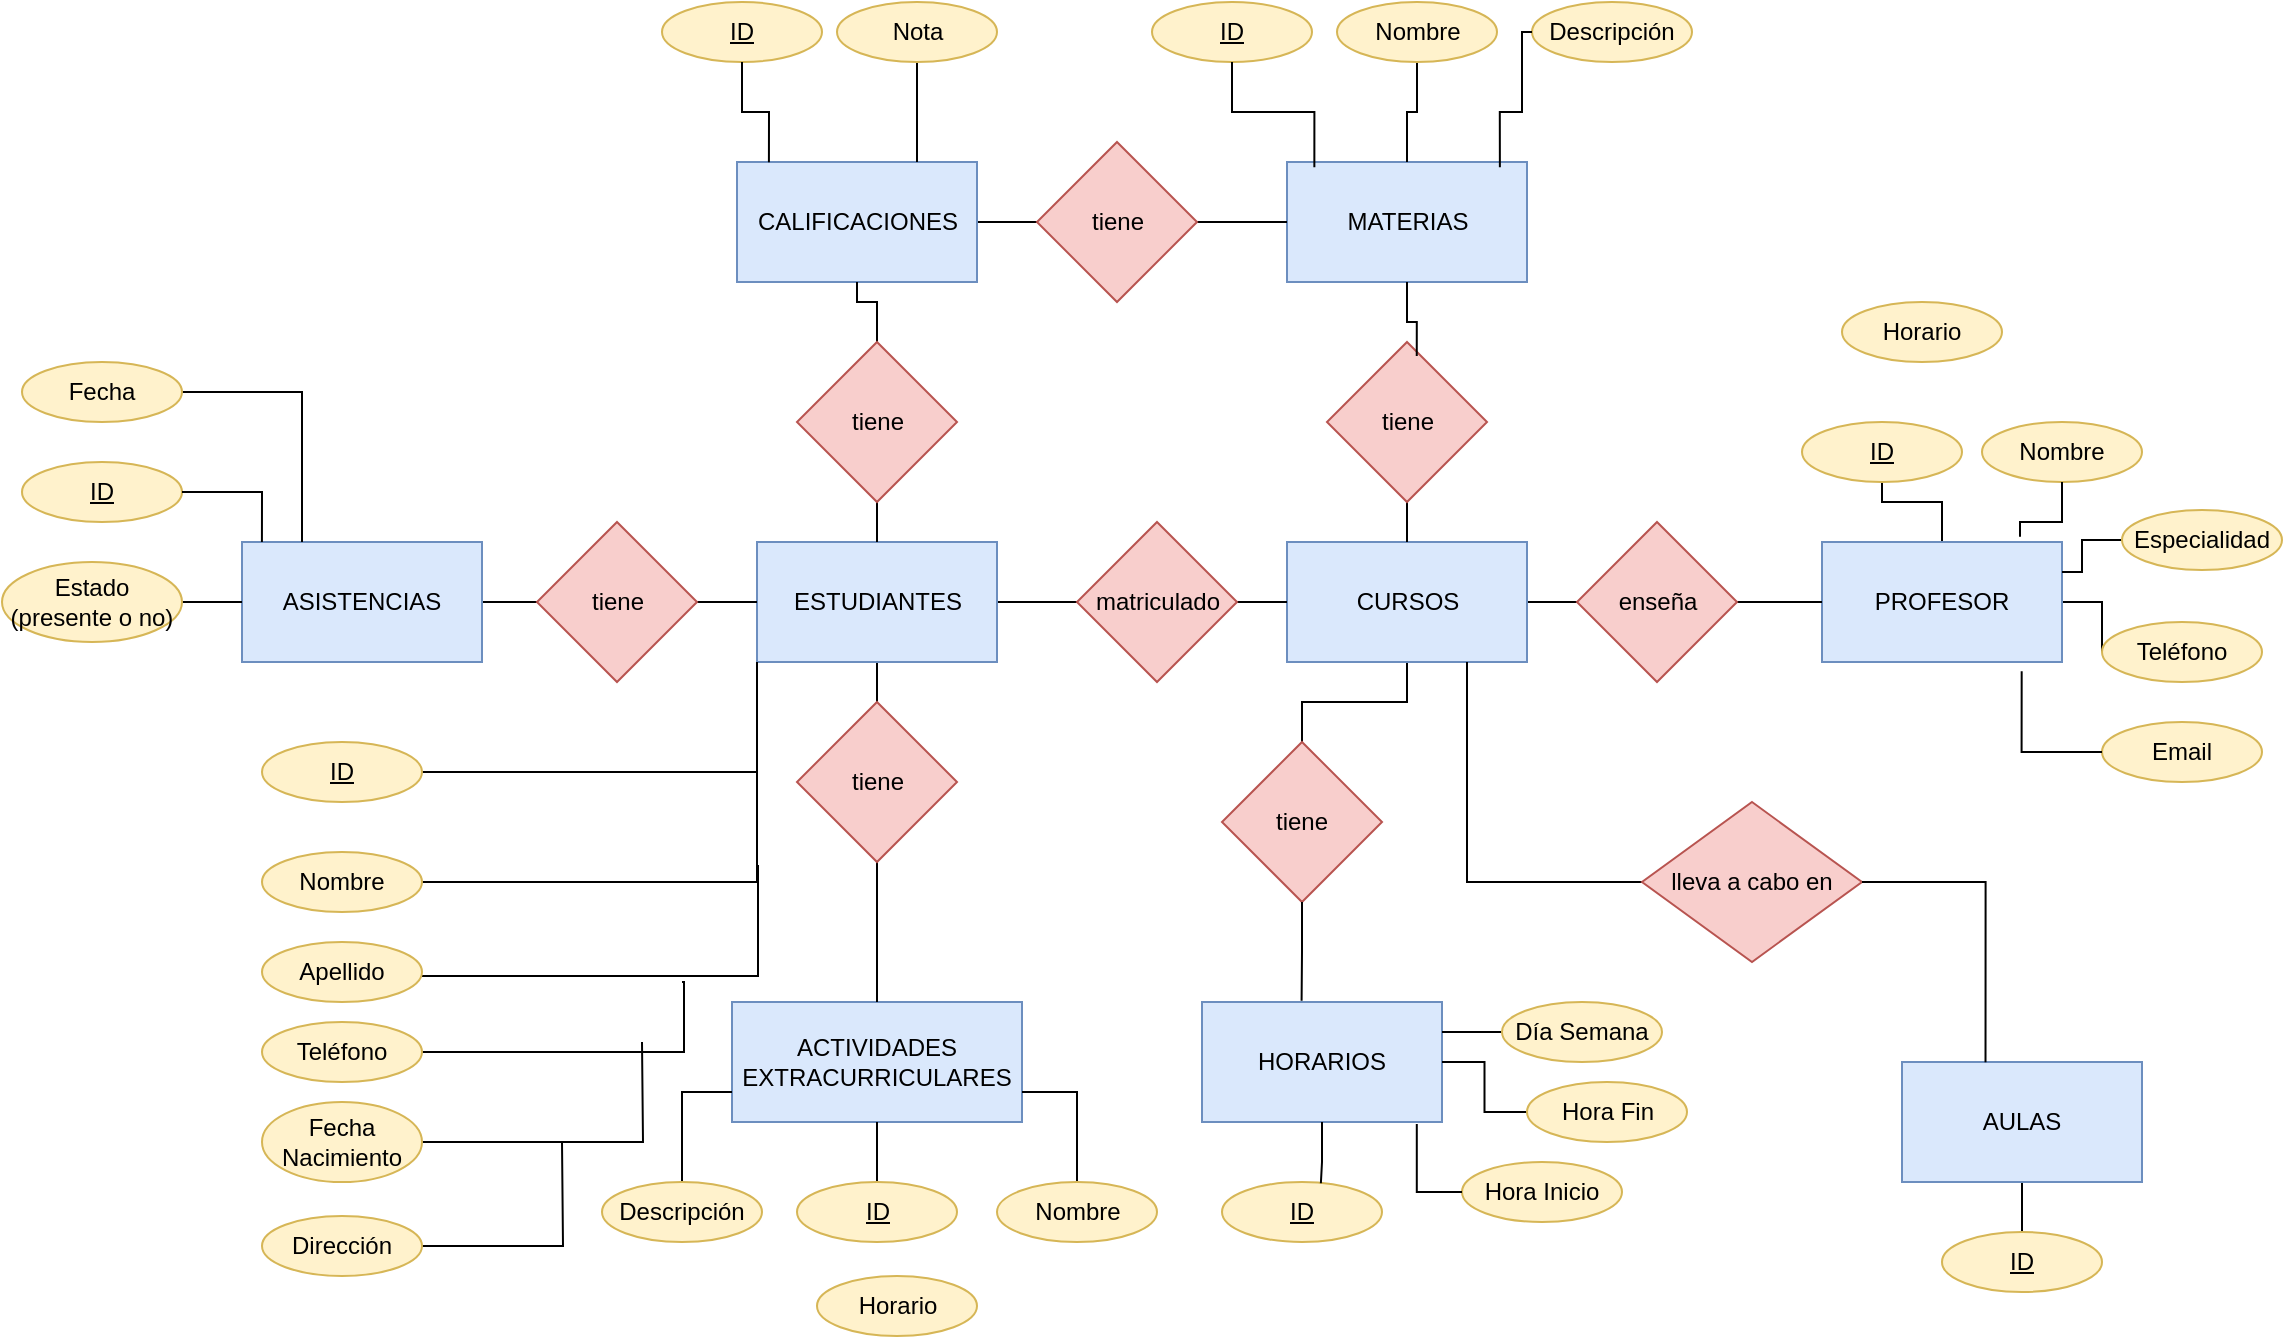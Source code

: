 <mxfile version="21.8.0" type="github">
  <diagram name="Página-1" id="_UqOmjfTo9jEuqb9gW8r">
    <mxGraphModel dx="996" dy="533" grid="1" gridSize="10" guides="1" tooltips="1" connect="1" arrows="1" fold="1" page="1" pageScale="1" pageWidth="1169" pageHeight="827" math="0" shadow="0">
      <root>
        <mxCell id="0" />
        <mxCell id="1" parent="0" />
        <mxCell id="_ilCyXZ5-kIAI7I455lN-69" value="" style="edgeStyle=orthogonalEdgeStyle;rounded=0;orthogonalLoop=1;jettySize=auto;html=1;endArrow=none;endFill=0;" parent="1" source="_ilCyXZ5-kIAI7I455lN-1" target="_ilCyXZ5-kIAI7I455lN-12" edge="1">
          <mxGeometry relative="1" as="geometry" />
        </mxCell>
        <mxCell id="_ilCyXZ5-kIAI7I455lN-75" style="edgeStyle=orthogonalEdgeStyle;rounded=0;orthogonalLoop=1;jettySize=auto;html=1;entryX=0;entryY=0.5;entryDx=0;entryDy=0;endArrow=none;endFill=0;" parent="1" source="_ilCyXZ5-kIAI7I455lN-1" target="_ilCyXZ5-kIAI7I455lN-16" edge="1">
          <mxGeometry relative="1" as="geometry" />
        </mxCell>
        <mxCell id="_ilCyXZ5-kIAI7I455lN-1" value="CURSOS" style="rounded=0;whiteSpace=wrap;html=1;fillColor=#dae8fc;strokeColor=#6c8ebf;" parent="1" vertex="1">
          <mxGeometry x="657.5" y="350" width="120" height="60" as="geometry" />
        </mxCell>
        <mxCell id="_ilCyXZ5-kIAI7I455lN-65" value="" style="edgeStyle=orthogonalEdgeStyle;rounded=0;orthogonalLoop=1;jettySize=auto;html=1;endArrow=none;endFill=0;" parent="1" source="_ilCyXZ5-kIAI7I455lN-2" target="_ilCyXZ5-kIAI7I455lN-15" edge="1">
          <mxGeometry relative="1" as="geometry" />
        </mxCell>
        <mxCell id="_ilCyXZ5-kIAI7I455lN-67" value="" style="edgeStyle=orthogonalEdgeStyle;rounded=0;orthogonalLoop=1;jettySize=auto;html=1;endArrow=none;endFill=0;" parent="1" source="_ilCyXZ5-kIAI7I455lN-2" target="_ilCyXZ5-kIAI7I455lN-17" edge="1">
          <mxGeometry relative="1" as="geometry" />
        </mxCell>
        <mxCell id="_ilCyXZ5-kIAI7I455lN-2" value="ESTUDIANTES" style="rounded=0;whiteSpace=wrap;html=1;fillColor=#dae8fc;strokeColor=#6c8ebf;" parent="1" vertex="1">
          <mxGeometry x="392.5" y="350" width="120" height="60" as="geometry" />
        </mxCell>
        <mxCell id="1Tt6Vb9NGM9969YENuCf-34" style="edgeStyle=orthogonalEdgeStyle;rounded=0;orthogonalLoop=1;jettySize=auto;html=1;entryX=0.5;entryY=1;entryDx=0;entryDy=0;endArrow=none;endFill=0;" parent="1" source="_ilCyXZ5-kIAI7I455lN-3" target="1Tt6Vb9NGM9969YENuCf-1" edge="1">
          <mxGeometry relative="1" as="geometry" />
        </mxCell>
        <mxCell id="1Tt6Vb9NGM9969YENuCf-35" value="" style="edgeStyle=orthogonalEdgeStyle;rounded=0;orthogonalLoop=1;jettySize=auto;html=1;endArrow=none;endFill=0;" parent="1" source="_ilCyXZ5-kIAI7I455lN-3" target="1Tt6Vb9NGM9969YENuCf-6" edge="1">
          <mxGeometry relative="1" as="geometry" />
        </mxCell>
        <mxCell id="_ilCyXZ5-kIAI7I455lN-3" value="PROFESOR" style="rounded=0;whiteSpace=wrap;html=1;fillColor=#dae8fc;strokeColor=#6c8ebf;" parent="1" vertex="1">
          <mxGeometry x="925" y="350" width="120" height="60" as="geometry" />
        </mxCell>
        <mxCell id="_ilCyXZ5-kIAI7I455lN-4" value="MATERIAS" style="rounded=0;whiteSpace=wrap;html=1;fillColor=#dae8fc;strokeColor=#6c8ebf;" parent="1" vertex="1">
          <mxGeometry x="657.5" y="160" width="120" height="60" as="geometry" />
        </mxCell>
        <mxCell id="1Tt6Vb9NGM9969YENuCf-20" style="edgeStyle=orthogonalEdgeStyle;rounded=0;orthogonalLoop=1;jettySize=auto;html=1;entryX=0.5;entryY=0;entryDx=0;entryDy=0;endArrow=none;endFill=0;" parent="1" source="_ilCyXZ5-kIAI7I455lN-5" target="1Tt6Vb9NGM9969YENuCf-14" edge="1">
          <mxGeometry relative="1" as="geometry" />
        </mxCell>
        <mxCell id="_ilCyXZ5-kIAI7I455lN-5" value="AULAS" style="rounded=0;whiteSpace=wrap;html=1;fillColor=#dae8fc;strokeColor=#6c8ebf;" parent="1" vertex="1">
          <mxGeometry x="965" y="610" width="120" height="60" as="geometry" />
        </mxCell>
        <mxCell id="_ilCyXZ5-kIAI7I455lN-6" value="HORARIOS" style="rounded=0;whiteSpace=wrap;html=1;fillColor=#dae8fc;strokeColor=#6c8ebf;" parent="1" vertex="1">
          <mxGeometry x="615" y="580" width="120" height="60" as="geometry" />
        </mxCell>
        <mxCell id="1Tt6Vb9NGM9969YENuCf-21" style="edgeStyle=orthogonalEdgeStyle;rounded=0;orthogonalLoop=1;jettySize=auto;html=1;entryX=0;entryY=0.5;entryDx=0;entryDy=0;endArrow=none;endFill=0;" parent="1" source="_ilCyXZ5-kIAI7I455lN-7" target="_ilCyXZ5-kIAI7I455lN-14" edge="1">
          <mxGeometry relative="1" as="geometry" />
        </mxCell>
        <mxCell id="_ilCyXZ5-kIAI7I455lN-7" value="CALIFICACIONES" style="rounded=0;whiteSpace=wrap;html=1;fillColor=#dae8fc;strokeColor=#6c8ebf;" parent="1" vertex="1">
          <mxGeometry x="382.5" y="160" width="120" height="60" as="geometry" />
        </mxCell>
        <mxCell id="_ilCyXZ5-kIAI7I455lN-60" style="edgeStyle=orthogonalEdgeStyle;rounded=0;orthogonalLoop=1;jettySize=auto;html=1;entryX=0;entryY=0.5;entryDx=0;entryDy=0;endArrow=none;endFill=0;" parent="1" source="_ilCyXZ5-kIAI7I455lN-8" target="_ilCyXZ5-kIAI7I455lN-11" edge="1">
          <mxGeometry relative="1" as="geometry" />
        </mxCell>
        <mxCell id="_ilCyXZ5-kIAI7I455lN-8" value="ASISTENCIAS" style="rounded=0;whiteSpace=wrap;html=1;fillColor=#dae8fc;strokeColor=#6c8ebf;" parent="1" vertex="1">
          <mxGeometry x="135" y="350" width="120" height="60" as="geometry" />
        </mxCell>
        <mxCell id="_ilCyXZ5-kIAI7I455lN-9" value="ACTIVIDADES EXTRACURRICULARES" style="rounded=0;whiteSpace=wrap;html=1;fillColor=#dae8fc;strokeColor=#6c8ebf;" parent="1" vertex="1">
          <mxGeometry x="380" y="580" width="145" height="60" as="geometry" />
        </mxCell>
        <mxCell id="_ilCyXZ5-kIAI7I455lN-74" style="edgeStyle=orthogonalEdgeStyle;rounded=0;orthogonalLoop=1;jettySize=auto;html=1;entryX=0.5;entryY=0;entryDx=0;entryDy=0;endArrow=none;endFill=0;" parent="1" source="_ilCyXZ5-kIAI7I455lN-10" target="_ilCyXZ5-kIAI7I455lN-1" edge="1">
          <mxGeometry relative="1" as="geometry" />
        </mxCell>
        <mxCell id="_ilCyXZ5-kIAI7I455lN-10" value="tiene" style="rhombus;whiteSpace=wrap;html=1;fillColor=#f8cecc;strokeColor=#b85450;" parent="1" vertex="1">
          <mxGeometry x="677.5" y="250" width="80" height="80" as="geometry" />
        </mxCell>
        <mxCell id="_ilCyXZ5-kIAI7I455lN-61" style="edgeStyle=orthogonalEdgeStyle;rounded=0;orthogonalLoop=1;jettySize=auto;html=1;endArrow=none;endFill=0;" parent="1" source="_ilCyXZ5-kIAI7I455lN-11" target="_ilCyXZ5-kIAI7I455lN-2" edge="1">
          <mxGeometry relative="1" as="geometry" />
        </mxCell>
        <mxCell id="_ilCyXZ5-kIAI7I455lN-11" value="tiene" style="rhombus;whiteSpace=wrap;html=1;fillColor=#f8cecc;strokeColor=#b85450;" parent="1" vertex="1">
          <mxGeometry x="282.5" y="340" width="80" height="80" as="geometry" />
        </mxCell>
        <mxCell id="_ilCyXZ5-kIAI7I455lN-12" value="tiene" style="rhombus;whiteSpace=wrap;html=1;fillColor=#f8cecc;strokeColor=#b85450;" parent="1" vertex="1">
          <mxGeometry x="625" y="450" width="80" height="80" as="geometry" />
        </mxCell>
        <mxCell id="_ilCyXZ5-kIAI7I455lN-62" value="" style="edgeStyle=orthogonalEdgeStyle;rounded=0;orthogonalLoop=1;jettySize=auto;html=1;endArrow=none;endFill=0;" parent="1" source="_ilCyXZ5-kIAI7I455lN-13" target="_ilCyXZ5-kIAI7I455lN-7" edge="1">
          <mxGeometry relative="1" as="geometry" />
        </mxCell>
        <mxCell id="_ilCyXZ5-kIAI7I455lN-64" style="edgeStyle=orthogonalEdgeStyle;rounded=0;orthogonalLoop=1;jettySize=auto;html=1;entryX=0.5;entryY=0;entryDx=0;entryDy=0;endArrow=none;endFill=0;" parent="1" source="_ilCyXZ5-kIAI7I455lN-13" target="_ilCyXZ5-kIAI7I455lN-2" edge="1">
          <mxGeometry relative="1" as="geometry" />
        </mxCell>
        <mxCell id="_ilCyXZ5-kIAI7I455lN-13" value="tiene" style="rhombus;whiteSpace=wrap;html=1;fillColor=#f8cecc;strokeColor=#b85450;" parent="1" vertex="1">
          <mxGeometry x="412.5" y="250" width="80" height="80" as="geometry" />
        </mxCell>
        <mxCell id="1Tt6Vb9NGM9969YENuCf-22" style="edgeStyle=orthogonalEdgeStyle;rounded=0;orthogonalLoop=1;jettySize=auto;html=1;endArrow=none;endFill=0;" parent="1" source="_ilCyXZ5-kIAI7I455lN-14" target="_ilCyXZ5-kIAI7I455lN-4" edge="1">
          <mxGeometry relative="1" as="geometry" />
        </mxCell>
        <mxCell id="_ilCyXZ5-kIAI7I455lN-14" value="tiene" style="rhombus;whiteSpace=wrap;html=1;fillColor=#f8cecc;strokeColor=#b85450;" parent="1" vertex="1">
          <mxGeometry x="532.5" y="150" width="80" height="80" as="geometry" />
        </mxCell>
        <mxCell id="_ilCyXZ5-kIAI7I455lN-66" value="" style="edgeStyle=orthogonalEdgeStyle;rounded=0;orthogonalLoop=1;jettySize=auto;html=1;endArrow=none;endFill=0;" parent="1" source="_ilCyXZ5-kIAI7I455lN-15" target="_ilCyXZ5-kIAI7I455lN-9" edge="1">
          <mxGeometry relative="1" as="geometry" />
        </mxCell>
        <mxCell id="_ilCyXZ5-kIAI7I455lN-15" value="tiene" style="rhombus;whiteSpace=wrap;html=1;fillColor=#f8cecc;strokeColor=#b85450;" parent="1" vertex="1">
          <mxGeometry x="412.5" y="430" width="80" height="80" as="geometry" />
        </mxCell>
        <mxCell id="_ilCyXZ5-kIAI7I455lN-76" style="edgeStyle=orthogonalEdgeStyle;rounded=0;orthogonalLoop=1;jettySize=auto;html=1;endArrow=none;endFill=0;" parent="1" source="_ilCyXZ5-kIAI7I455lN-16" target="_ilCyXZ5-kIAI7I455lN-3" edge="1">
          <mxGeometry relative="1" as="geometry" />
        </mxCell>
        <mxCell id="_ilCyXZ5-kIAI7I455lN-16" value="enseña" style="rhombus;whiteSpace=wrap;html=1;fillColor=#f8cecc;strokeColor=#b85450;" parent="1" vertex="1">
          <mxGeometry x="802.5" y="340" width="80" height="80" as="geometry" />
        </mxCell>
        <mxCell id="_ilCyXZ5-kIAI7I455lN-68" value="" style="edgeStyle=orthogonalEdgeStyle;rounded=0;orthogonalLoop=1;jettySize=auto;html=1;endArrow=none;endFill=0;" parent="1" source="_ilCyXZ5-kIAI7I455lN-17" target="_ilCyXZ5-kIAI7I455lN-1" edge="1">
          <mxGeometry relative="1" as="geometry" />
        </mxCell>
        <mxCell id="_ilCyXZ5-kIAI7I455lN-17" value="matriculado" style="rhombus;whiteSpace=wrap;html=1;fillColor=#f8cecc;strokeColor=#b85450;" parent="1" vertex="1">
          <mxGeometry x="552.5" y="340" width="80" height="80" as="geometry" />
        </mxCell>
        <mxCell id="_ilCyXZ5-kIAI7I455lN-71" style="edgeStyle=orthogonalEdgeStyle;rounded=0;orthogonalLoop=1;jettySize=auto;html=1;entryX=0.75;entryY=1;entryDx=0;entryDy=0;endArrow=none;endFill=0;" parent="1" source="_ilCyXZ5-kIAI7I455lN-18" target="_ilCyXZ5-kIAI7I455lN-1" edge="1">
          <mxGeometry relative="1" as="geometry" />
        </mxCell>
        <mxCell id="_ilCyXZ5-kIAI7I455lN-18" value="lleva a cabo en" style="rhombus;whiteSpace=wrap;html=1;fillColor=#f8cecc;strokeColor=#b85450;" parent="1" vertex="1">
          <mxGeometry x="835" y="480" width="110" height="80" as="geometry" />
        </mxCell>
        <mxCell id="_ilCyXZ5-kIAI7I455lN-32" style="edgeStyle=orthogonalEdgeStyle;rounded=0;orthogonalLoop=1;jettySize=auto;html=1;entryX=0;entryY=1;entryDx=0;entryDy=0;endArrow=none;endFill=0;" parent="1" source="_ilCyXZ5-kIAI7I455lN-23" target="_ilCyXZ5-kIAI7I455lN-2" edge="1">
          <mxGeometry relative="1" as="geometry" />
        </mxCell>
        <mxCell id="_ilCyXZ5-kIAI7I455lN-23" value="ID" style="ellipse;whiteSpace=wrap;html=1;align=center;fontStyle=4;fillColor=#fff2cc;strokeColor=#d6b656;" parent="1" vertex="1">
          <mxGeometry x="145" y="450" width="80" height="30" as="geometry" />
        </mxCell>
        <mxCell id="1Tt6Vb9NGM9969YENuCf-23" style="edgeStyle=orthogonalEdgeStyle;rounded=0;orthogonalLoop=1;jettySize=auto;html=1;entryX=0;entryY=1;entryDx=0;entryDy=0;endArrow=none;endFill=0;" parent="1" source="_ilCyXZ5-kIAI7I455lN-25" target="_ilCyXZ5-kIAI7I455lN-2" edge="1">
          <mxGeometry relative="1" as="geometry" />
        </mxCell>
        <mxCell id="_ilCyXZ5-kIAI7I455lN-25" value="Nombre" style="ellipse;whiteSpace=wrap;html=1;align=center;fillColor=#fff2cc;strokeColor=#d6b656;" parent="1" vertex="1">
          <mxGeometry x="145" y="505" width="80" height="30" as="geometry" />
        </mxCell>
        <mxCell id="1Tt6Vb9NGM9969YENuCf-24" style="edgeStyle=orthogonalEdgeStyle;rounded=0;orthogonalLoop=1;jettySize=auto;html=1;endArrow=none;endFill=0;" parent="1" edge="1">
          <mxGeometry relative="1" as="geometry">
            <mxPoint x="392" y="512" as="targetPoint" />
            <mxPoint x="222" y="567" as="sourcePoint" />
            <Array as="points">
              <mxPoint x="393" y="567" />
            </Array>
          </mxGeometry>
        </mxCell>
        <mxCell id="_ilCyXZ5-kIAI7I455lN-27" value="Apellido" style="ellipse;whiteSpace=wrap;html=1;align=center;fillColor=#fff2cc;strokeColor=#d6b656;" parent="1" vertex="1">
          <mxGeometry x="145" y="550" width="80" height="30" as="geometry" />
        </mxCell>
        <mxCell id="1Tt6Vb9NGM9969YENuCf-26" style="edgeStyle=orthogonalEdgeStyle;rounded=0;orthogonalLoop=1;jettySize=auto;html=1;endArrow=none;endFill=0;" parent="1" source="_ilCyXZ5-kIAI7I455lN-28" edge="1">
          <mxGeometry relative="1" as="geometry">
            <mxPoint x="335" y="600" as="targetPoint" />
          </mxGeometry>
        </mxCell>
        <mxCell id="_ilCyXZ5-kIAI7I455lN-28" value="Fecha Nacimiento" style="ellipse;whiteSpace=wrap;html=1;align=center;fillColor=#fff2cc;strokeColor=#d6b656;" parent="1" vertex="1">
          <mxGeometry x="145" y="630" width="80" height="40" as="geometry" />
        </mxCell>
        <mxCell id="1Tt6Vb9NGM9969YENuCf-27" style="edgeStyle=orthogonalEdgeStyle;rounded=0;orthogonalLoop=1;jettySize=auto;html=1;endArrow=none;endFill=0;" parent="1" source="_ilCyXZ5-kIAI7I455lN-29" edge="1">
          <mxGeometry relative="1" as="geometry">
            <mxPoint x="295" y="650" as="targetPoint" />
          </mxGeometry>
        </mxCell>
        <mxCell id="_ilCyXZ5-kIAI7I455lN-29" value="Dirección" style="ellipse;whiteSpace=wrap;html=1;align=center;fillColor=#fff2cc;strokeColor=#d6b656;" parent="1" vertex="1">
          <mxGeometry x="145" y="687" width="80" height="30" as="geometry" />
        </mxCell>
        <mxCell id="1Tt6Vb9NGM9969YENuCf-25" style="edgeStyle=orthogonalEdgeStyle;rounded=0;orthogonalLoop=1;jettySize=auto;html=1;endArrow=none;endFill=0;" parent="1" source="_ilCyXZ5-kIAI7I455lN-30" edge="1">
          <mxGeometry relative="1" as="geometry">
            <mxPoint x="355" y="570" as="targetPoint" />
            <Array as="points">
              <mxPoint x="356" y="605" />
            </Array>
          </mxGeometry>
        </mxCell>
        <mxCell id="_ilCyXZ5-kIAI7I455lN-30" value="Teléfono" style="ellipse;whiteSpace=wrap;html=1;align=center;fillColor=#fff2cc;strokeColor=#d6b656;" parent="1" vertex="1">
          <mxGeometry x="145" y="590" width="80" height="30" as="geometry" />
        </mxCell>
        <mxCell id="_ilCyXZ5-kIAI7I455lN-33" value="ID" style="ellipse;whiteSpace=wrap;html=1;align=center;fontStyle=4;fillColor=#fff2cc;strokeColor=#d6b656;" parent="1" vertex="1">
          <mxGeometry x="25" y="310" width="80" height="30" as="geometry" />
        </mxCell>
        <mxCell id="_ilCyXZ5-kIAI7I455lN-34" value="ID" style="ellipse;whiteSpace=wrap;html=1;align=center;fontStyle=4;fillColor=#fff2cc;strokeColor=#d6b656;" parent="1" vertex="1">
          <mxGeometry x="345" y="80" width="80" height="30" as="geometry" />
        </mxCell>
        <mxCell id="_ilCyXZ5-kIAI7I455lN-42" style="edgeStyle=orthogonalEdgeStyle;rounded=0;orthogonalLoop=1;jettySize=auto;html=1;entryX=0.25;entryY=0;entryDx=0;entryDy=0;endArrow=none;endFill=0;" parent="1" source="_ilCyXZ5-kIAI7I455lN-35" target="_ilCyXZ5-kIAI7I455lN-8" edge="1">
          <mxGeometry relative="1" as="geometry" />
        </mxCell>
        <mxCell id="_ilCyXZ5-kIAI7I455lN-35" value="Fecha" style="ellipse;whiteSpace=wrap;html=1;align=center;fillColor=#fff2cc;strokeColor=#d6b656;" parent="1" vertex="1">
          <mxGeometry x="25" y="260" width="80" height="30" as="geometry" />
        </mxCell>
        <mxCell id="_ilCyXZ5-kIAI7I455lN-39" style="edgeStyle=orthogonalEdgeStyle;rounded=0;orthogonalLoop=1;jettySize=auto;html=1;entryX=0;entryY=0.5;entryDx=0;entryDy=0;endArrow=none;endFill=0;" parent="1" source="_ilCyXZ5-kIAI7I455lN-38" target="_ilCyXZ5-kIAI7I455lN-8" edge="1">
          <mxGeometry relative="1" as="geometry" />
        </mxCell>
        <mxCell id="_ilCyXZ5-kIAI7I455lN-38" value="Estado&lt;br&gt;(presente o no)" style="ellipse;whiteSpace=wrap;html=1;align=center;fillColor=#fff2cc;strokeColor=#d6b656;" parent="1" vertex="1">
          <mxGeometry x="15" y="360" width="90" height="40" as="geometry" />
        </mxCell>
        <mxCell id="_ilCyXZ5-kIAI7I455lN-41" style="edgeStyle=orthogonalEdgeStyle;rounded=0;orthogonalLoop=1;jettySize=auto;html=1;entryX=0.083;entryY=0;entryDx=0;entryDy=0;entryPerimeter=0;endArrow=none;endFill=0;" parent="1" source="_ilCyXZ5-kIAI7I455lN-33" target="_ilCyXZ5-kIAI7I455lN-8" edge="1">
          <mxGeometry relative="1" as="geometry" />
        </mxCell>
        <mxCell id="_ilCyXZ5-kIAI7I455lN-45" style="edgeStyle=orthogonalEdgeStyle;rounded=0;orthogonalLoop=1;jettySize=auto;html=1;entryX=0.75;entryY=0;entryDx=0;entryDy=0;endArrow=none;endFill=0;" parent="1" source="_ilCyXZ5-kIAI7I455lN-43" target="_ilCyXZ5-kIAI7I455lN-7" edge="1">
          <mxGeometry relative="1" as="geometry" />
        </mxCell>
        <mxCell id="_ilCyXZ5-kIAI7I455lN-43" value="Nota" style="ellipse;whiteSpace=wrap;html=1;align=center;fillColor=#fff2cc;strokeColor=#d6b656;" parent="1" vertex="1">
          <mxGeometry x="432.5" y="80" width="80" height="30" as="geometry" />
        </mxCell>
        <mxCell id="_ilCyXZ5-kIAI7I455lN-44" style="edgeStyle=orthogonalEdgeStyle;rounded=0;orthogonalLoop=1;jettySize=auto;html=1;entryX=0.133;entryY=0.003;entryDx=0;entryDy=0;entryPerimeter=0;endArrow=none;endFill=0;" parent="1" source="_ilCyXZ5-kIAI7I455lN-34" target="_ilCyXZ5-kIAI7I455lN-7" edge="1">
          <mxGeometry relative="1" as="geometry" />
        </mxCell>
        <mxCell id="_ilCyXZ5-kIAI7I455lN-48" value="ID" style="ellipse;whiteSpace=wrap;html=1;align=center;fontStyle=4;fillColor=#fff2cc;strokeColor=#d6b656;" parent="1" vertex="1">
          <mxGeometry x="590" y="80" width="80" height="30" as="geometry" />
        </mxCell>
        <mxCell id="_ilCyXZ5-kIAI7I455lN-53" style="edgeStyle=orthogonalEdgeStyle;rounded=0;orthogonalLoop=1;jettySize=auto;html=1;entryX=0.5;entryY=0;entryDx=0;entryDy=0;endArrow=none;endFill=0;" parent="1" source="_ilCyXZ5-kIAI7I455lN-49" target="_ilCyXZ5-kIAI7I455lN-4" edge="1">
          <mxGeometry relative="1" as="geometry" />
        </mxCell>
        <mxCell id="_ilCyXZ5-kIAI7I455lN-49" value="Nombre" style="ellipse;whiteSpace=wrap;html=1;align=center;fillColor=#fff2cc;strokeColor=#d6b656;" parent="1" vertex="1">
          <mxGeometry x="682.5" y="80" width="80" height="30" as="geometry" />
        </mxCell>
        <mxCell id="_ilCyXZ5-kIAI7I455lN-50" value="Descripción" style="ellipse;whiteSpace=wrap;html=1;align=center;fillColor=#fff2cc;strokeColor=#d6b656;" parent="1" vertex="1">
          <mxGeometry x="780" y="80" width="80" height="30" as="geometry" />
        </mxCell>
        <mxCell id="_ilCyXZ5-kIAI7I455lN-51" style="edgeStyle=orthogonalEdgeStyle;rounded=0;orthogonalLoop=1;jettySize=auto;html=1;entryX=0.114;entryY=0.043;entryDx=0;entryDy=0;entryPerimeter=0;endArrow=none;endFill=0;" parent="1" source="_ilCyXZ5-kIAI7I455lN-48" target="_ilCyXZ5-kIAI7I455lN-4" edge="1">
          <mxGeometry relative="1" as="geometry" />
        </mxCell>
        <mxCell id="_ilCyXZ5-kIAI7I455lN-55" style="edgeStyle=orthogonalEdgeStyle;rounded=0;orthogonalLoop=1;jettySize=auto;html=1;entryX=0.887;entryY=0.043;entryDx=0;entryDy=0;entryPerimeter=0;endArrow=none;endFill=0;" parent="1" source="_ilCyXZ5-kIAI7I455lN-50" target="_ilCyXZ5-kIAI7I455lN-4" edge="1">
          <mxGeometry relative="1" as="geometry">
            <Array as="points">
              <mxPoint x="775" y="95" />
              <mxPoint x="775" y="135" />
              <mxPoint x="764" y="135" />
            </Array>
          </mxGeometry>
        </mxCell>
        <mxCell id="_ilCyXZ5-kIAI7I455lN-80" style="edgeStyle=orthogonalEdgeStyle;rounded=0;orthogonalLoop=1;jettySize=auto;html=1;endArrow=none;endFill=0;" parent="1" source="_ilCyXZ5-kIAI7I455lN-56" target="_ilCyXZ5-kIAI7I455lN-9" edge="1">
          <mxGeometry relative="1" as="geometry" />
        </mxCell>
        <mxCell id="_ilCyXZ5-kIAI7I455lN-56" value="ID" style="ellipse;whiteSpace=wrap;html=1;align=center;fontStyle=4;fillColor=#fff2cc;strokeColor=#d6b656;" parent="1" vertex="1">
          <mxGeometry x="412.5" y="670" width="80" height="30" as="geometry" />
        </mxCell>
        <mxCell id="_ilCyXZ5-kIAI7I455lN-81" style="edgeStyle=orthogonalEdgeStyle;rounded=0;orthogonalLoop=1;jettySize=auto;html=1;entryX=1;entryY=0.75;entryDx=0;entryDy=0;endArrow=none;endFill=0;" parent="1" source="_ilCyXZ5-kIAI7I455lN-57" target="_ilCyXZ5-kIAI7I455lN-9" edge="1">
          <mxGeometry relative="1" as="geometry" />
        </mxCell>
        <mxCell id="_ilCyXZ5-kIAI7I455lN-57" value="Nombre" style="ellipse;whiteSpace=wrap;html=1;align=center;fillColor=#fff2cc;strokeColor=#d6b656;" parent="1" vertex="1">
          <mxGeometry x="512.5" y="670" width="80" height="30" as="geometry" />
        </mxCell>
        <mxCell id="_ilCyXZ5-kIAI7I455lN-79" style="edgeStyle=orthogonalEdgeStyle;rounded=0;orthogonalLoop=1;jettySize=auto;html=1;entryX=0;entryY=0.75;entryDx=0;entryDy=0;endArrow=none;endFill=0;" parent="1" source="_ilCyXZ5-kIAI7I455lN-58" target="_ilCyXZ5-kIAI7I455lN-9" edge="1">
          <mxGeometry relative="1" as="geometry" />
        </mxCell>
        <mxCell id="_ilCyXZ5-kIAI7I455lN-58" value="Descripción" style="ellipse;whiteSpace=wrap;html=1;align=center;fillColor=#fff2cc;strokeColor=#d6b656;" parent="1" vertex="1">
          <mxGeometry x="315" y="670" width="80" height="30" as="geometry" />
        </mxCell>
        <mxCell id="_ilCyXZ5-kIAI7I455lN-72" style="edgeStyle=orthogonalEdgeStyle;rounded=0;orthogonalLoop=1;jettySize=auto;html=1;entryX=0.415;entryY=-0.01;entryDx=0;entryDy=0;entryPerimeter=0;endArrow=none;endFill=0;" parent="1" source="_ilCyXZ5-kIAI7I455lN-12" target="_ilCyXZ5-kIAI7I455lN-6" edge="1">
          <mxGeometry relative="1" as="geometry" />
        </mxCell>
        <mxCell id="_ilCyXZ5-kIAI7I455lN-73" style="edgeStyle=orthogonalEdgeStyle;rounded=0;orthogonalLoop=1;jettySize=auto;html=1;entryX=0.561;entryY=0.088;entryDx=0;entryDy=0;entryPerimeter=0;endArrow=none;endFill=0;" parent="1" source="_ilCyXZ5-kIAI7I455lN-4" target="_ilCyXZ5-kIAI7I455lN-10" edge="1">
          <mxGeometry relative="1" as="geometry" />
        </mxCell>
        <mxCell id="_ilCyXZ5-kIAI7I455lN-82" style="edgeStyle=orthogonalEdgeStyle;rounded=0;orthogonalLoop=1;jettySize=auto;html=1;entryX=0.348;entryY=0.003;entryDx=0;entryDy=0;entryPerimeter=0;endArrow=none;endFill=0;" parent="1" source="_ilCyXZ5-kIAI7I455lN-18" target="_ilCyXZ5-kIAI7I455lN-5" edge="1">
          <mxGeometry relative="1" as="geometry" />
        </mxCell>
        <mxCell id="1Tt6Vb9NGM9969YENuCf-1" value="ID" style="ellipse;whiteSpace=wrap;html=1;align=center;fontStyle=4;fillColor=#fff2cc;strokeColor=#d6b656;" parent="1" vertex="1">
          <mxGeometry x="915" y="290" width="80" height="30" as="geometry" />
        </mxCell>
        <mxCell id="1Tt6Vb9NGM9969YENuCf-2" value="Nombre" style="ellipse;whiteSpace=wrap;html=1;align=center;fillColor=#fff2cc;strokeColor=#d6b656;" parent="1" vertex="1">
          <mxGeometry x="1005" y="290" width="80" height="30" as="geometry" />
        </mxCell>
        <mxCell id="1Tt6Vb9NGM9969YENuCf-3" value="Horario" style="ellipse;whiteSpace=wrap;html=1;align=center;fillColor=#fff2cc;strokeColor=#d6b656;" parent="1" vertex="1">
          <mxGeometry x="422.5" y="717" width="80" height="30" as="geometry" />
        </mxCell>
        <mxCell id="1Tt6Vb9NGM9969YENuCf-4" value="Horario" style="ellipse;whiteSpace=wrap;html=1;align=center;fillColor=#fff2cc;strokeColor=#d6b656;" parent="1" vertex="1">
          <mxGeometry x="935" y="230" width="80" height="30" as="geometry" />
        </mxCell>
        <mxCell id="1Tt6Vb9NGM9969YENuCf-37" style="edgeStyle=orthogonalEdgeStyle;rounded=0;orthogonalLoop=1;jettySize=auto;html=1;entryX=1;entryY=0.25;entryDx=0;entryDy=0;endArrow=none;endFill=0;" parent="1" source="1Tt6Vb9NGM9969YENuCf-5" target="_ilCyXZ5-kIAI7I455lN-3" edge="1">
          <mxGeometry relative="1" as="geometry" />
        </mxCell>
        <mxCell id="1Tt6Vb9NGM9969YENuCf-5" value="Especialidad" style="ellipse;whiteSpace=wrap;html=1;align=center;fillColor=#fff2cc;strokeColor=#d6b656;" parent="1" vertex="1">
          <mxGeometry x="1075" y="334" width="80" height="30" as="geometry" />
        </mxCell>
        <mxCell id="1Tt6Vb9NGM9969YENuCf-6" value="Teléfono" style="ellipse;whiteSpace=wrap;html=1;align=center;fillColor=#fff2cc;strokeColor=#d6b656;" parent="1" vertex="1">
          <mxGeometry x="1065" y="390" width="80" height="30" as="geometry" />
        </mxCell>
        <mxCell id="1Tt6Vb9NGM9969YENuCf-7" value="Email" style="ellipse;whiteSpace=wrap;html=1;align=center;fillColor=#fff2cc;strokeColor=#d6b656;" parent="1" vertex="1">
          <mxGeometry x="1065" y="440" width="80" height="30" as="geometry" />
        </mxCell>
        <mxCell id="1Tt6Vb9NGM9969YENuCf-8" value="ID" style="ellipse;whiteSpace=wrap;html=1;align=center;fontStyle=4;fillColor=#fff2cc;strokeColor=#d6b656;" parent="1" vertex="1">
          <mxGeometry x="625" y="670" width="80" height="30" as="geometry" />
        </mxCell>
        <mxCell id="1Tt6Vb9NGM9969YENuCf-17" style="edgeStyle=orthogonalEdgeStyle;rounded=0;orthogonalLoop=1;jettySize=auto;html=1;entryX=1;entryY=0.25;entryDx=0;entryDy=0;endArrow=none;endFill=0;" parent="1" source="1Tt6Vb9NGM9969YENuCf-10" target="_ilCyXZ5-kIAI7I455lN-6" edge="1">
          <mxGeometry relative="1" as="geometry" />
        </mxCell>
        <mxCell id="1Tt6Vb9NGM9969YENuCf-10" value="Día Semana" style="ellipse;whiteSpace=wrap;html=1;align=center;fillColor=#fff2cc;strokeColor=#d6b656;" parent="1" vertex="1">
          <mxGeometry x="765" y="580" width="80" height="30" as="geometry" />
        </mxCell>
        <mxCell id="1Tt6Vb9NGM9969YENuCf-11" value="Hora Inicio" style="ellipse;whiteSpace=wrap;html=1;align=center;fillColor=#fff2cc;strokeColor=#d6b656;" parent="1" vertex="1">
          <mxGeometry x="745" y="660" width="80" height="30" as="geometry" />
        </mxCell>
        <mxCell id="1Tt6Vb9NGM9969YENuCf-18" style="edgeStyle=orthogonalEdgeStyle;rounded=0;orthogonalLoop=1;jettySize=auto;html=1;endArrow=none;endFill=0;" parent="1" source="1Tt6Vb9NGM9969YENuCf-13" target="_ilCyXZ5-kIAI7I455lN-6" edge="1">
          <mxGeometry relative="1" as="geometry" />
        </mxCell>
        <mxCell id="1Tt6Vb9NGM9969YENuCf-13" value="Hora Fin" style="ellipse;whiteSpace=wrap;html=1;align=center;fillColor=#fff2cc;strokeColor=#d6b656;" parent="1" vertex="1">
          <mxGeometry x="777.5" y="620" width="80" height="30" as="geometry" />
        </mxCell>
        <mxCell id="1Tt6Vb9NGM9969YENuCf-14" value="ID" style="ellipse;whiteSpace=wrap;html=1;align=center;fontStyle=4;fillColor=#fff2cc;strokeColor=#d6b656;" parent="1" vertex="1">
          <mxGeometry x="985" y="695" width="80" height="30" as="geometry" />
        </mxCell>
        <mxCell id="1Tt6Vb9NGM9969YENuCf-16" style="edgeStyle=orthogonalEdgeStyle;rounded=0;orthogonalLoop=1;jettySize=auto;html=1;entryX=0.618;entryY=0.02;entryDx=0;entryDy=0;entryPerimeter=0;endArrow=none;endFill=0;" parent="1" source="_ilCyXZ5-kIAI7I455lN-6" target="1Tt6Vb9NGM9969YENuCf-8" edge="1">
          <mxGeometry relative="1" as="geometry" />
        </mxCell>
        <mxCell id="1Tt6Vb9NGM9969YENuCf-19" style="edgeStyle=orthogonalEdgeStyle;rounded=0;orthogonalLoop=1;jettySize=auto;html=1;entryX=0.895;entryY=1.017;entryDx=0;entryDy=0;entryPerimeter=0;endArrow=none;endFill=0;" parent="1" source="1Tt6Vb9NGM9969YENuCf-11" target="_ilCyXZ5-kIAI7I455lN-6" edge="1">
          <mxGeometry relative="1" as="geometry" />
        </mxCell>
        <mxCell id="1Tt6Vb9NGM9969YENuCf-36" style="edgeStyle=orthogonalEdgeStyle;rounded=0;orthogonalLoop=1;jettySize=auto;html=1;entryX=0.825;entryY=-0.043;entryDx=0;entryDy=0;entryPerimeter=0;endArrow=none;endFill=0;" parent="1" source="1Tt6Vb9NGM9969YENuCf-2" target="_ilCyXZ5-kIAI7I455lN-3" edge="1">
          <mxGeometry relative="1" as="geometry" />
        </mxCell>
        <mxCell id="1Tt6Vb9NGM9969YENuCf-38" style="edgeStyle=orthogonalEdgeStyle;rounded=0;orthogonalLoop=1;jettySize=auto;html=1;entryX=0.832;entryY=1.077;entryDx=0;entryDy=0;entryPerimeter=0;endArrow=none;endFill=0;" parent="1" source="1Tt6Vb9NGM9969YENuCf-7" target="_ilCyXZ5-kIAI7I455lN-3" edge="1">
          <mxGeometry relative="1" as="geometry" />
        </mxCell>
      </root>
    </mxGraphModel>
  </diagram>
</mxfile>

